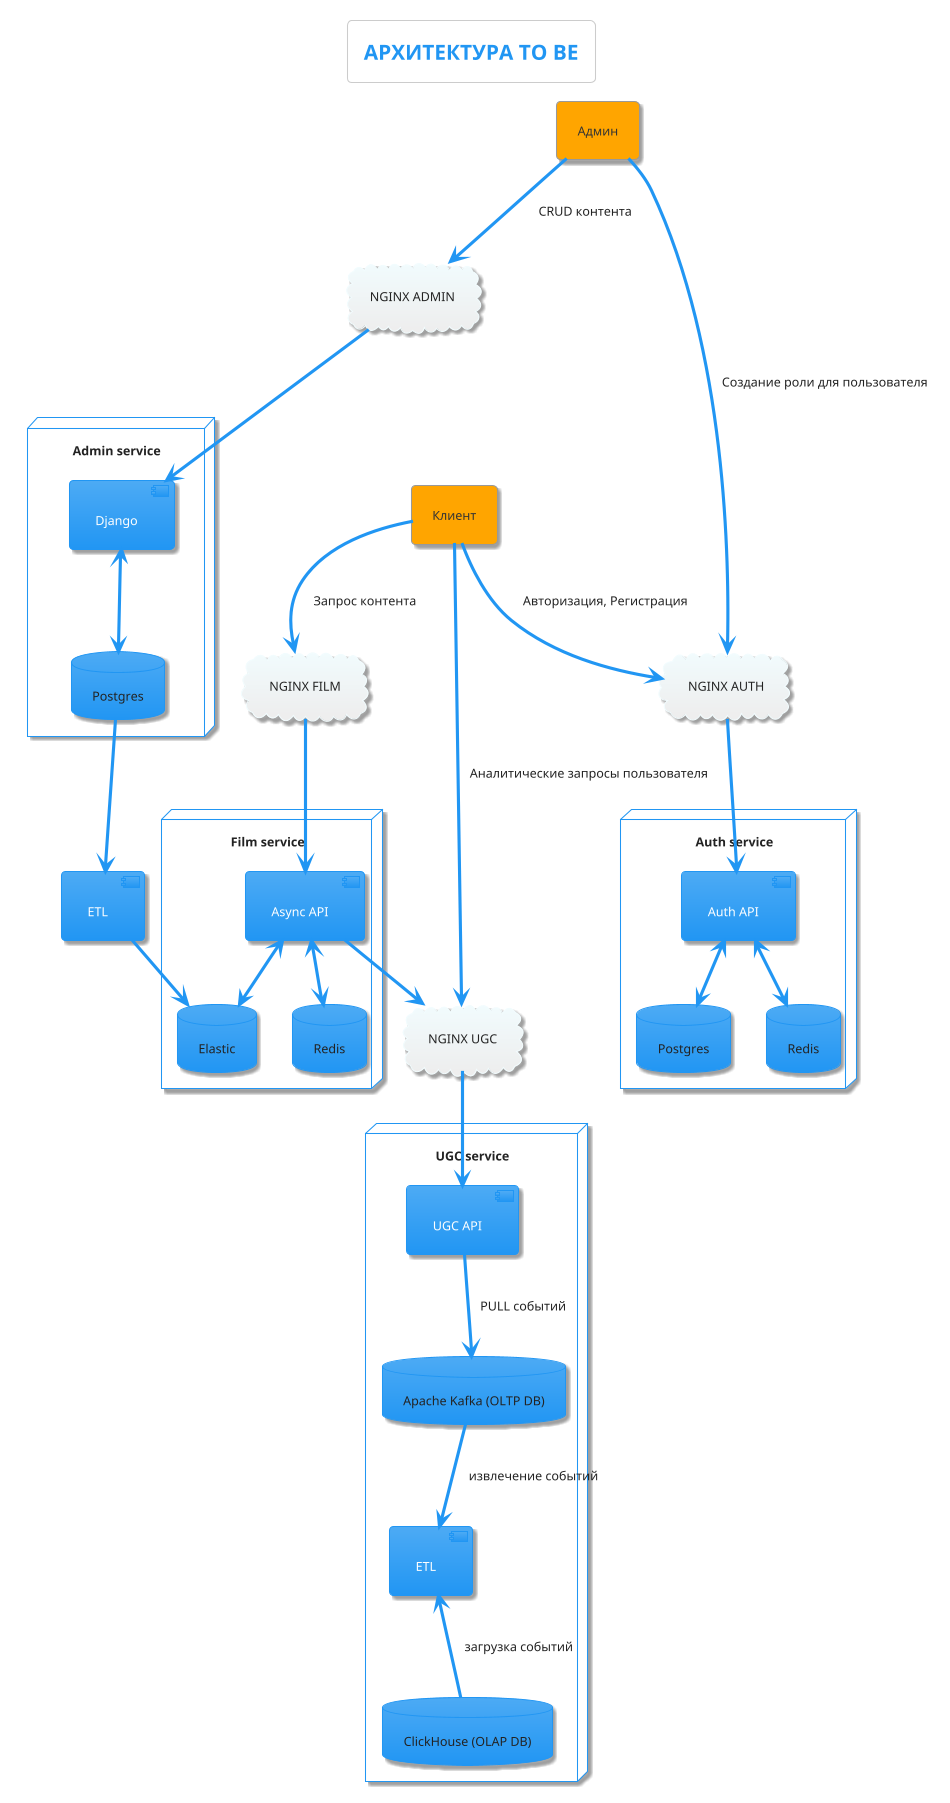 @startuml
!theme materia

title  АРХИТЕКТУРА ТO BE

agent Админ
agent Клиент
cloud "NGINX ADMIN" as nginx_admin
cloud "NGINX AUTH" as auth_nginx
cloud "NGINX FILM" as film_nginx
cloud "NGINX FILM" as film_nginx
cloud "NGINX UGC" as ugc_nginx

Админ --> nginx_admin: CRUD контента
Админ --> auth_nginx:  Создание роли для пользователя
Клиент --> auth_nginx:  Авторизация, Pегистрация
Клиент --> film_nginx:  Запрос контента
Клиент --> ugc_nginx:  Аналитические запросы пользователя


node "Admin service" as admin_service {
    component Django
    database Postgres as pg_admin
    Django <--> pg_admin
}

node "Auth service" as auth_service {
    component "Auth API" as auth_api
    database Postgres as pg_auth
    database Redis
    auth_api <--> pg_auth
    auth_api <--> Redis
}

node "Film service" as film_service {
    component "Async API" as async_api
    database Elastic
    database Redis as redis_film
    async_api <--> Elastic
    async_api <--> redis_film
}
node "UGC service" as  ugc_service {
    component "UGC API" as ugc_api
    database "Apache Kafka (OLTP DB)" as kafka
    component "ETL" as ugc_etl
    database "ClickHouse (OLAP DB)" as click_house
    ugc_api --> kafka:  "PULL событий"
    kafka --> ugc_etl:  "извлечение событий"
    ugc_etl <-- click_house:  "загрузка событий"
}
component "ETL" as etl_films
    pg_admin --> etl_films
    etl_films --> Elastic

nginx_admin --> Django
auth_nginx --> auth_api
film_nginx --> async_api
ugc_nginx --> ugc_api
async_api --> ugc_nginx
@enduml